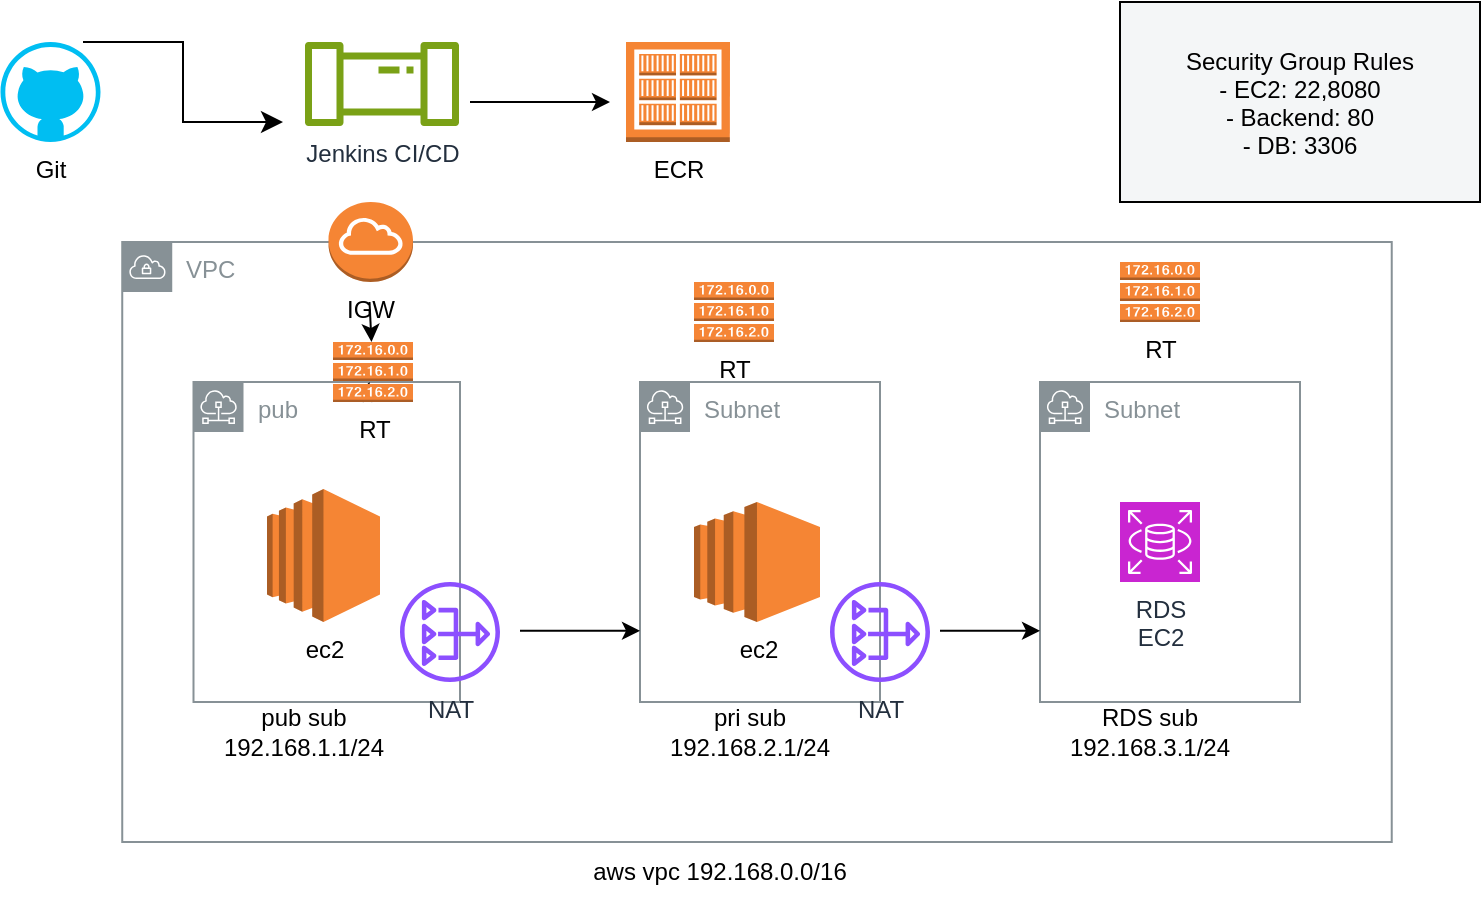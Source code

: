 <mxfile version="26.0.15">
  <diagram name="Page-1" id="Xi-BZhb9LeK9VdKc3ljJ">
    <mxGraphModel dx="4136" dy="1784" grid="1" gridSize="10" guides="1" tooltips="1" connect="1" arrows="1" fold="1" page="1" pageScale="1" pageWidth="850" pageHeight="1100" math="0" shadow="0">
      <root>
        <mxCell id="0" />
        <mxCell id="1" parent="0" />
        <mxCell id="LOgF8pGOpkO5d58ZwFKn-1" value="VPC" style="sketch=0;outlineConnect=0;gradientColor=none;html=1;whiteSpace=wrap;fontSize=12;fontStyle=0;shape=mxgraph.aws4.group;grIcon=mxgraph.aws4.group_vpc;strokeColor=#879196;fillColor=none;verticalAlign=top;align=left;spacingLeft=30;fontColor=#879196;dashed=0;" parent="1" vertex="1">
          <mxGeometry x="116.12" y="220" width="634.75" height="300" as="geometry" />
        </mxCell>
        <mxCell id="LOgF8pGOpkO5d58ZwFKn-3" value="Subnet" style="sketch=0;outlineConnect=0;gradientColor=none;html=1;whiteSpace=wrap;fontSize=12;fontStyle=0;shape=mxgraph.aws4.group;grIcon=mxgraph.aws4.group_subnet;strokeColor=#879196;fillColor=none;verticalAlign=top;align=left;spacingLeft=30;fontColor=#879196;dashed=0;" parent="1" vertex="1">
          <mxGeometry x="375" y="290" width="120" height="160" as="geometry" />
        </mxCell>
        <mxCell id="LOgF8pGOpkO5d58ZwFKn-4" value="Subnet" style="sketch=0;outlineConnect=0;gradientColor=none;html=1;whiteSpace=wrap;fontSize=12;fontStyle=0;shape=mxgraph.aws4.group;grIcon=mxgraph.aws4.group_subnet;strokeColor=#879196;fillColor=none;verticalAlign=top;align=left;spacingLeft=30;fontColor=#879196;dashed=0;" parent="1" vertex="1">
          <mxGeometry x="575" y="290" width="130" height="160" as="geometry" />
        </mxCell>
        <mxCell id="LOgF8pGOpkO5d58ZwFKn-5" value="pub&amp;nbsp;" style="sketch=0;outlineConnect=0;gradientColor=none;html=1;whiteSpace=wrap;fontSize=12;fontStyle=0;shape=mxgraph.aws4.group;grIcon=mxgraph.aws4.group_subnet;strokeColor=#879196;fillColor=none;verticalAlign=top;align=left;spacingLeft=30;fontColor=#879196;dashed=0;" parent="1" vertex="1">
          <mxGeometry x="151.75" y="290" width="133.25" height="160" as="geometry" />
        </mxCell>
        <mxCell id="LOgF8pGOpkO5d58ZwFKn-7" value="ec2&lt;div&gt;&lt;br&gt;&lt;/div&gt;" style="outlineConnect=0;dashed=0;verticalLabelPosition=bottom;verticalAlign=top;align=center;html=1;shape=mxgraph.aws3.ec2;fillColor=#F58534;gradientColor=none;" parent="1" vertex="1">
          <mxGeometry x="188.5" y="343.5" width="56.5" height="66.5" as="geometry" />
        </mxCell>
        <mxCell id="LOgF8pGOpkO5d58ZwFKn-8" value="ec2&lt;div&gt;&lt;br&gt;&lt;/div&gt;" style="outlineConnect=0;dashed=0;verticalLabelPosition=bottom;verticalAlign=top;align=center;html=1;shape=mxgraph.aws3.ec2;fillColor=#F58534;gradientColor=none;" parent="1" vertex="1">
          <mxGeometry x="402" y="350" width="63" height="60" as="geometry" />
        </mxCell>
        <mxCell id="LOgF8pGOpkO5d58ZwFKn-20" value="aws vpc 192.168.0.0/16" style="text;html=1;align=center;verticalAlign=middle;whiteSpace=wrap;rounded=0;" parent="1" vertex="1">
          <mxGeometry x="350" y="520" width="130" height="30" as="geometry" />
        </mxCell>
        <mxCell id="LOgF8pGOpkO5d58ZwFKn-22" value="pub sub 192.168.1.1/24" style="text;html=1;align=center;verticalAlign=middle;whiteSpace=wrap;rounded=0;" parent="1" vertex="1">
          <mxGeometry x="151.5" y="450" width="110" height="30" as="geometry" />
        </mxCell>
        <mxCell id="LOgF8pGOpkO5d58ZwFKn-23" value="pri sub 192.168.2.1/24" style="text;html=1;align=center;verticalAlign=middle;whiteSpace=wrap;rounded=0;" parent="1" vertex="1">
          <mxGeometry x="375" y="450" width="110" height="30" as="geometry" />
        </mxCell>
        <mxCell id="LOgF8pGOpkO5d58ZwFKn-25" value="RDS sub 192.168.3.1/24" style="text;html=1;align=center;verticalAlign=middle;whiteSpace=wrap;rounded=0;" parent="1" vertex="1">
          <mxGeometry x="575" y="450" width="110" height="30" as="geometry" />
        </mxCell>
        <mxCell id="LOgF8pGOpkO5d58ZwFKn-28" value="RDS&lt;div&gt;EC2&lt;/div&gt;" style="sketch=0;points=[[0,0,0],[0.25,0,0],[0.5,0,0],[0.75,0,0],[1,0,0],[0,1,0],[0.25,1,0],[0.5,1,0],[0.75,1,0],[1,1,0],[0,0.25,0],[0,0.5,0],[0,0.75,0],[1,0.25,0],[1,0.5,0],[1,0.75,0]];outlineConnect=0;fontColor=#232F3E;fillColor=#C925D1;strokeColor=#ffffff;dashed=0;verticalLabelPosition=bottom;verticalAlign=top;align=center;html=1;fontSize=12;fontStyle=0;aspect=fixed;shape=mxgraph.aws4.resourceIcon;resIcon=mxgraph.aws4.rds;" parent="1" vertex="1">
          <mxGeometry x="615" y="350" width="40" height="40" as="geometry" />
        </mxCell>
        <mxCell id="LOgF8pGOpkO5d58ZwFKn-31" value="IGW" style="outlineConnect=0;dashed=0;verticalLabelPosition=bottom;verticalAlign=top;align=center;html=1;shape=mxgraph.aws3.internet_gateway;fillColor=#F58534;gradientColor=none;" parent="1" vertex="1">
          <mxGeometry x="219.25" y="200" width="42.25" height="40" as="geometry" />
        </mxCell>
        <mxCell id="LOgF8pGOpkO5d58ZwFKn-33" value="NAT" style="sketch=0;outlineConnect=0;fontColor=#232F3E;gradientColor=none;fillColor=#8C4FFF;strokeColor=none;dashed=0;verticalLabelPosition=bottom;verticalAlign=top;align=center;html=1;fontSize=12;fontStyle=0;aspect=fixed;pointerEvents=1;shape=mxgraph.aws4.nat_gateway;" parent="1" vertex="1">
          <mxGeometry x="255" y="390" width="50" height="50" as="geometry" />
        </mxCell>
        <mxCell id="LOgF8pGOpkO5d58ZwFKn-34" value="&lt;span style=&quot;color: rgba(0, 0, 0, 0); font-family: monospace; font-size: 0px; text-align: start; background-color: rgb(251, 251, 251);&quot;&gt;%3CmxGraphModel%3E%3Croot%3E%3CmxCell%20id%3D%220%22%2F%3E%3CmxCell%20id%3D%221%22%20parent%3D%220%22%2F%3E%3CmxCell%20id%3D%222%22%20value%3D%22%22%20style%3D%22endArrow%3Dclassic%3Bhtml%3D1%3Brounded%3D0%3B%22%20edge%3D%221%22%20parent%3D%221%22%3E%3CmxGeometry%20width%3D%2250%22%20height%3D%2250%22%20relative%3D%221%22%20as%3D%22geometry%22%3E%3CmxPoint%20x%3D%22315%22%20y%3D%22414.38%22%20as%3D%22sourcePoint%22%2F%3E%3CmxPoint%20x%3D%22375%22%20y%3D%22414.38%22%20as%3D%22targetPoint%22%2F%3E%3C%2FmxGeometry%3E%3C%2FmxCell%3E%3C%2Froot%3E%3C%2FmxGraphModel%3E&lt;/span&gt;" style="endArrow=classic;html=1;rounded=0;" parent="1" edge="1">
          <mxGeometry width="50" height="50" relative="1" as="geometry">
            <mxPoint x="315" y="414.38" as="sourcePoint" />
            <mxPoint x="375" y="414.38" as="targetPoint" />
          </mxGeometry>
        </mxCell>
        <mxCell id="LOgF8pGOpkO5d58ZwFKn-38" value="" style="edgeStyle=none;orthogonalLoop=1;jettySize=auto;html=1;rounded=0;" parent="1" source="LOgF8pGOpkO5d58ZwFKn-41" edge="1">
          <mxGeometry width="100" relative="1" as="geometry">
            <mxPoint x="239.75" y="250" as="sourcePoint" />
            <mxPoint x="239.75" y="290" as="targetPoint" />
            <Array as="points" />
          </mxGeometry>
        </mxCell>
        <mxCell id="LOgF8pGOpkO5d58ZwFKn-39" value="RT" style="outlineConnect=0;dashed=0;verticalLabelPosition=bottom;verticalAlign=top;align=center;html=1;shape=mxgraph.aws3.route_table;fillColor=#F58536;gradientColor=none;" parent="1" vertex="1">
          <mxGeometry x="402" y="240" width="40" height="30" as="geometry" />
        </mxCell>
        <mxCell id="LOgF8pGOpkO5d58ZwFKn-40" value="RT" style="outlineConnect=0;dashed=0;verticalLabelPosition=bottom;verticalAlign=top;align=center;html=1;shape=mxgraph.aws3.route_table;fillColor=#F58536;gradientColor=none;" parent="1" vertex="1">
          <mxGeometry x="615" y="230" width="40" height="30" as="geometry" />
        </mxCell>
        <mxCell id="LOgF8pGOpkO5d58ZwFKn-42" value="" style="edgeStyle=none;orthogonalLoop=1;jettySize=auto;html=1;rounded=0;" parent="1" target="LOgF8pGOpkO5d58ZwFKn-41" edge="1">
          <mxGeometry width="100" relative="1" as="geometry">
            <mxPoint x="239.75" y="250" as="sourcePoint" />
            <mxPoint x="239.75" y="290" as="targetPoint" />
            <Array as="points" />
          </mxGeometry>
        </mxCell>
        <mxCell id="LOgF8pGOpkO5d58ZwFKn-41" value="RT" style="outlineConnect=0;dashed=0;verticalLabelPosition=bottom;verticalAlign=top;align=center;html=1;shape=mxgraph.aws3.route_table;fillColor=#F58536;gradientColor=none;" parent="1" vertex="1">
          <mxGeometry x="221.5" y="270" width="40" height="30" as="geometry" />
        </mxCell>
        <mxCell id="LOgF8pGOpkO5d58ZwFKn-43" style="edgeStyle=none;rounded=0;orthogonalLoop=1;jettySize=auto;html=1;exitX=0.5;exitY=1;exitDx=0;exitDy=0;exitPerimeter=0;" parent="1" source="LOgF8pGOpkO5d58ZwFKn-40" target="LOgF8pGOpkO5d58ZwFKn-40" edge="1">
          <mxGeometry relative="1" as="geometry" />
        </mxCell>
        <mxCell id="LOgF8pGOpkO5d58ZwFKn-44" style="edgeStyle=none;rounded=0;orthogonalLoop=1;jettySize=auto;html=1;exitX=0.5;exitY=1;exitDx=0;exitDy=0;exitPerimeter=0;" parent="1" source="LOgF8pGOpkO5d58ZwFKn-40" target="LOgF8pGOpkO5d58ZwFKn-40" edge="1">
          <mxGeometry relative="1" as="geometry" />
        </mxCell>
        <mxCell id="LOgF8pGOpkO5d58ZwFKn-45" value="Git&lt;div&gt;&lt;br&gt;&lt;/div&gt;" style="verticalLabelPosition=bottom;html=1;verticalAlign=top;align=center;strokeColor=none;fillColor=#00BEF2;shape=mxgraph.azure.github_code;pointerEvents=1;" parent="1" vertex="1">
          <mxGeometry x="55.25" y="120" width="50" height="50" as="geometry" />
        </mxCell>
        <mxCell id="LOgF8pGOpkO5d58ZwFKn-50" value="" style="edgeStyle=segmentEdgeStyle;endArrow=classic;html=1;curved=0;rounded=0;endSize=8;startSize=8;sourcePerimeterSpacing=0;targetPerimeterSpacing=0;" parent="1" edge="1">
          <mxGeometry width="100" relative="1" as="geometry">
            <mxPoint x="96.5" y="120" as="sourcePoint" />
            <mxPoint x="196.5" y="160" as="targetPoint" />
            <Array as="points">
              <mxPoint x="146.5" y="160" />
            </Array>
          </mxGeometry>
        </mxCell>
        <mxCell id="LOgF8pGOpkO5d58ZwFKn-51" value="Security Group Rules&#xa;- EC2: 22,8080&#xa;- Backend: 80&#xa;- DB: 3306" style="shape=rectangle;fillColor=#F4F6F7;" parent="1" vertex="1">
          <mxGeometry x="615" y="100" width="180" height="100" as="geometry" />
        </mxCell>
        <mxCell id="LOgF8pGOpkO5d58ZwFKn-52" value="Jenkins CI/CD" style="sketch=0;outlineConnect=0;fontColor=#232F3E;gradientColor=none;fillColor=#7AA116;strokeColor=none;dashed=0;verticalLabelPosition=bottom;verticalAlign=top;align=center;html=1;fontSize=12;fontStyle=0;aspect=fixed;pointerEvents=1;shape=mxgraph.aws4.iot_analytics_pipeline;" parent="1" vertex="1">
          <mxGeometry x="207" y="120" width="78" height="42" as="geometry" />
        </mxCell>
        <mxCell id="LOgF8pGOpkO5d58ZwFKn-53" value="ECR" style="outlineConnect=0;dashed=0;verticalLabelPosition=bottom;verticalAlign=top;align=center;html=1;shape=mxgraph.aws3.ecr_registry;fillColor=#F58534;gradientColor=none;" parent="1" vertex="1">
          <mxGeometry x="368" y="120" width="52" height="50" as="geometry" />
        </mxCell>
        <mxCell id="LOgF8pGOpkO5d58ZwFKn-54" value="NAT" style="sketch=0;outlineConnect=0;fontColor=#232F3E;gradientColor=none;fillColor=#8C4FFF;strokeColor=none;dashed=0;verticalLabelPosition=bottom;verticalAlign=top;align=center;html=1;fontSize=12;fontStyle=0;aspect=fixed;pointerEvents=1;shape=mxgraph.aws4.nat_gateway;" parent="1" vertex="1">
          <mxGeometry x="470" y="390" width="50" height="50" as="geometry" />
        </mxCell>
        <mxCell id="LOgF8pGOpkO5d58ZwFKn-62" value="" style="endArrow=classic;html=1;rounded=0;" parent="1" edge="1">
          <mxGeometry width="50" height="50" relative="1" as="geometry">
            <mxPoint x="525" y="414.38" as="sourcePoint" />
            <mxPoint x="575" y="414.38" as="targetPoint" />
          </mxGeometry>
        </mxCell>
        <mxCell id="d-bbrGscMldCZuOJCuy3-2" value="" style="endArrow=classic;html=1;rounded=0;" edge="1" parent="1">
          <mxGeometry width="50" height="50" relative="1" as="geometry">
            <mxPoint x="290" y="150" as="sourcePoint" />
            <mxPoint x="360" y="150" as="targetPoint" />
            <Array as="points" />
          </mxGeometry>
        </mxCell>
      </root>
    </mxGraphModel>
  </diagram>
</mxfile>
